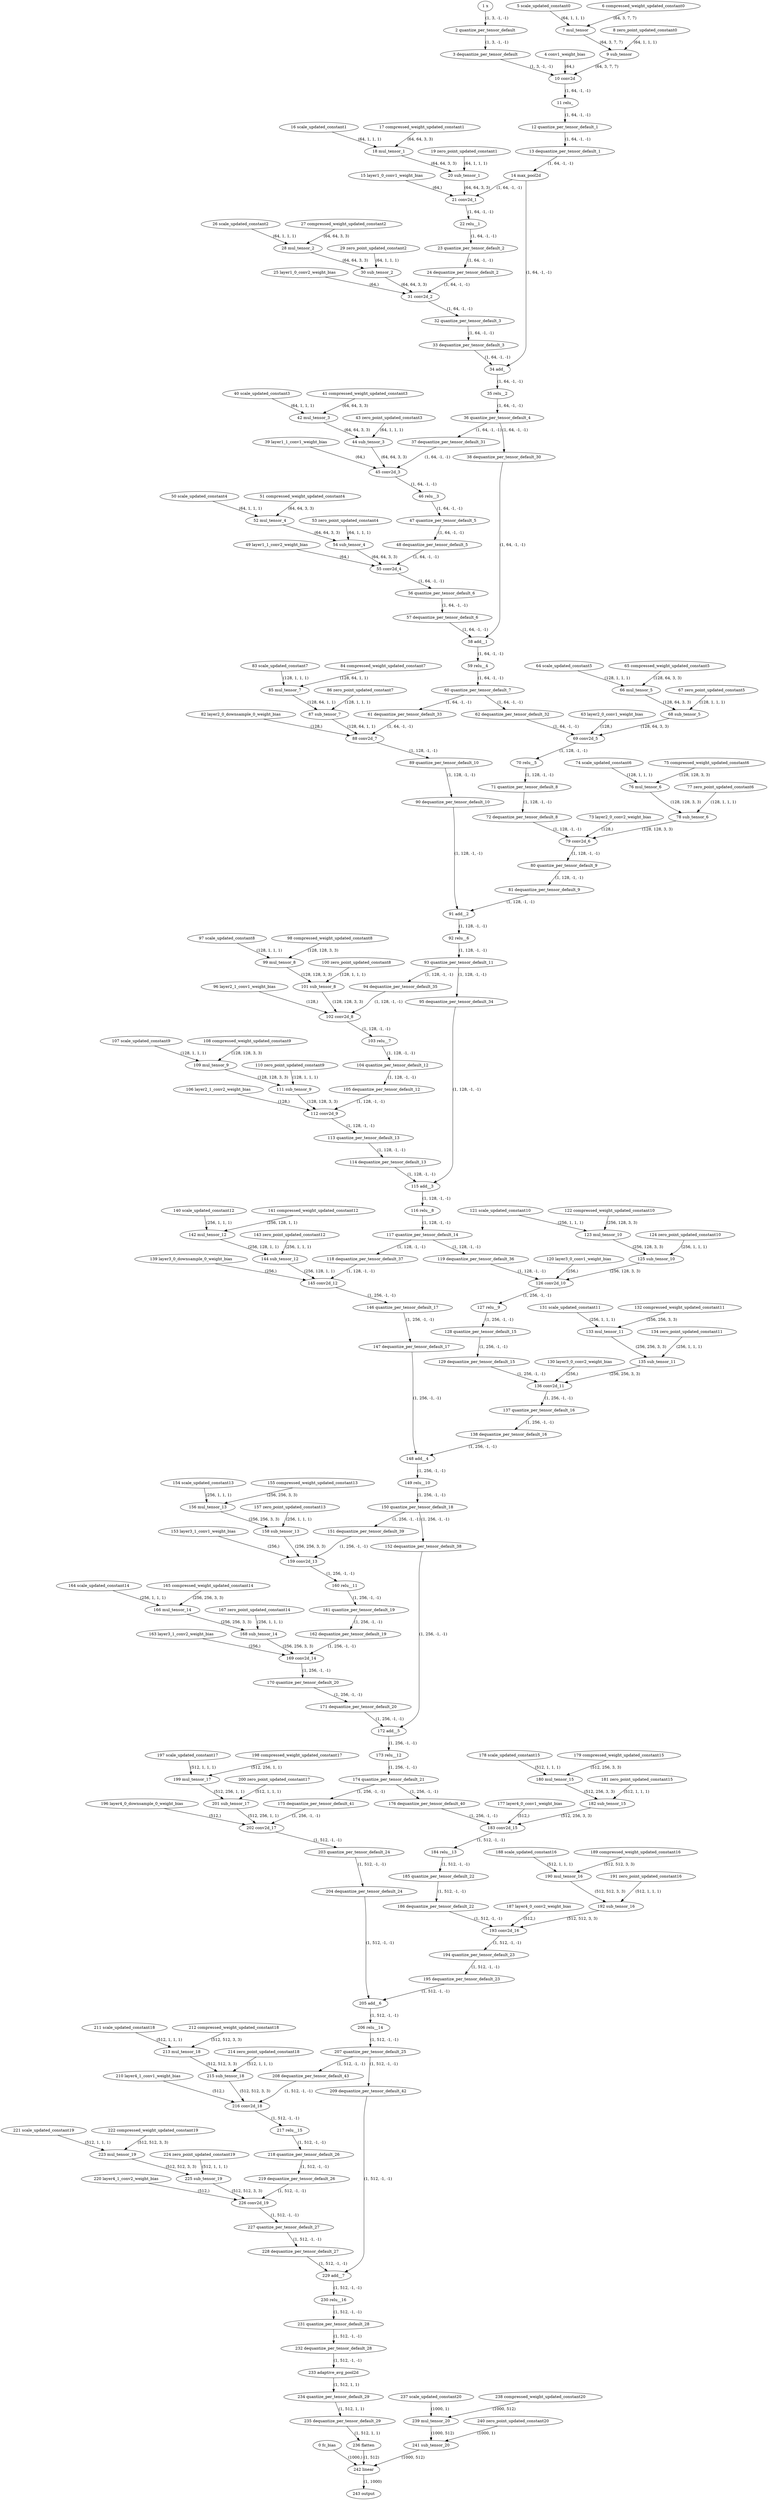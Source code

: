 strict digraph {
"0 fc_bias" [id=0, type="get_attr"];
"1 x" [id=1, type=input];
"2 quantize_per_tensor_default" [id=2, type="quantize_per_tensor"];
"3 dequantize_per_tensor_default" [id=3, type="dequantize_per_tensor"];
"4 conv1_weight_bias" [id=4, type="get_attr"];
"5 scale_updated_constant0" [id=5, type="get_attr"];
"6 compressed_weight_updated_constant0" [id=6, type="get_attr"];
"7 mul_tensor" [id=7, type=mul];
"8 zero_point_updated_constant0" [id=8, type="get_attr"];
"9 sub_tensor" [id=9, type=sub];
"10 conv2d" [id=10, type=conv2d];
"11 relu_" [id=11, type="relu_"];
"12 quantize_per_tensor_default_1" [id=12, type="quantize_per_tensor"];
"13 dequantize_per_tensor_default_1" [id=13, type="dequantize_per_tensor"];
"14 max_pool2d" [id=14, type="max_pool2d"];
"15 layer1_0_conv1_weight_bias" [id=15, type="get_attr"];
"16 scale_updated_constant1" [id=16, type="get_attr"];
"17 compressed_weight_updated_constant1" [id=17, type="get_attr"];
"18 mul_tensor_1" [id=18, type=mul];
"19 zero_point_updated_constant1" [id=19, type="get_attr"];
"20 sub_tensor_1" [id=20, type=sub];
"21 conv2d_1" [id=21, type=conv2d];
"22 relu__1" [id=22, type="relu_"];
"23 quantize_per_tensor_default_2" [id=23, type="quantize_per_tensor"];
"24 dequantize_per_tensor_default_2" [id=24, type="dequantize_per_tensor"];
"25 layer1_0_conv2_weight_bias" [id=25, type="get_attr"];
"26 scale_updated_constant2" [id=26, type="get_attr"];
"27 compressed_weight_updated_constant2" [id=27, type="get_attr"];
"28 mul_tensor_2" [id=28, type=mul];
"29 zero_point_updated_constant2" [id=29, type="get_attr"];
"30 sub_tensor_2" [id=30, type=sub];
"31 conv2d_2" [id=31, type=conv2d];
"32 quantize_per_tensor_default_3" [id=32, type="quantize_per_tensor"];
"33 dequantize_per_tensor_default_3" [id=33, type="dequantize_per_tensor"];
"34 add_" [id=34, type="add_"];
"35 relu__2" [id=35, type="relu_"];
"36 quantize_per_tensor_default_4" [id=36, type="quantize_per_tensor"];
"37 dequantize_per_tensor_default_31" [id=37, type="dequantize_per_tensor"];
"38 dequantize_per_tensor_default_30" [id=38, type="dequantize_per_tensor"];
"39 layer1_1_conv1_weight_bias" [id=39, type="get_attr"];
"40 scale_updated_constant3" [id=40, type="get_attr"];
"41 compressed_weight_updated_constant3" [id=41, type="get_attr"];
"42 mul_tensor_3" [id=42, type=mul];
"43 zero_point_updated_constant3" [id=43, type="get_attr"];
"44 sub_tensor_3" [id=44, type=sub];
"45 conv2d_3" [id=45, type=conv2d];
"46 relu__3" [id=46, type="relu_"];
"47 quantize_per_tensor_default_5" [id=47, type="quantize_per_tensor"];
"48 dequantize_per_tensor_default_5" [id=48, type="dequantize_per_tensor"];
"49 layer1_1_conv2_weight_bias" [id=49, type="get_attr"];
"50 scale_updated_constant4" [id=50, type="get_attr"];
"51 compressed_weight_updated_constant4" [id=51, type="get_attr"];
"52 mul_tensor_4" [id=52, type=mul];
"53 zero_point_updated_constant4" [id=53, type="get_attr"];
"54 sub_tensor_4" [id=54, type=sub];
"55 conv2d_4" [id=55, type=conv2d];
"56 quantize_per_tensor_default_6" [id=56, type="quantize_per_tensor"];
"57 dequantize_per_tensor_default_6" [id=57, type="dequantize_per_tensor"];
"58 add__1" [id=58, type="add_"];
"59 relu__4" [id=59, type="relu_"];
"60 quantize_per_tensor_default_7" [id=60, type="quantize_per_tensor"];
"61 dequantize_per_tensor_default_33" [id=61, type="dequantize_per_tensor"];
"62 dequantize_per_tensor_default_32" [id=62, type="dequantize_per_tensor"];
"63 layer2_0_conv1_weight_bias" [id=63, type="get_attr"];
"64 scale_updated_constant5" [id=64, type="get_attr"];
"65 compressed_weight_updated_constant5" [id=65, type="get_attr"];
"66 mul_tensor_5" [id=66, type=mul];
"67 zero_point_updated_constant5" [id=67, type="get_attr"];
"68 sub_tensor_5" [id=68, type=sub];
"69 conv2d_5" [id=69, type=conv2d];
"70 relu__5" [id=70, type="relu_"];
"71 quantize_per_tensor_default_8" [id=71, type="quantize_per_tensor"];
"72 dequantize_per_tensor_default_8" [id=72, type="dequantize_per_tensor"];
"73 layer2_0_conv2_weight_bias" [id=73, type="get_attr"];
"74 scale_updated_constant6" [id=74, type="get_attr"];
"75 compressed_weight_updated_constant6" [id=75, type="get_attr"];
"76 mul_tensor_6" [id=76, type=mul];
"77 zero_point_updated_constant6" [id=77, type="get_attr"];
"78 sub_tensor_6" [id=78, type=sub];
"79 conv2d_6" [id=79, type=conv2d];
"80 quantize_per_tensor_default_9" [id=80, type="quantize_per_tensor"];
"81 dequantize_per_tensor_default_9" [id=81, type="dequantize_per_tensor"];
"82 layer2_0_downsample_0_weight_bias" [id=82, type="get_attr"];
"83 scale_updated_constant7" [id=83, type="get_attr"];
"84 compressed_weight_updated_constant7" [id=84, type="get_attr"];
"85 mul_tensor_7" [id=85, type=mul];
"86 zero_point_updated_constant7" [id=86, type="get_attr"];
"87 sub_tensor_7" [id=87, type=sub];
"88 conv2d_7" [id=88, type=conv2d];
"89 quantize_per_tensor_default_10" [id=89, type="quantize_per_tensor"];
"90 dequantize_per_tensor_default_10" [id=90, type="dequantize_per_tensor"];
"91 add__2" [id=91, type="add_"];
"92 relu__6" [id=92, type="relu_"];
"93 quantize_per_tensor_default_11" [id=93, type="quantize_per_tensor"];
"94 dequantize_per_tensor_default_35" [id=94, type="dequantize_per_tensor"];
"95 dequantize_per_tensor_default_34" [id=95, type="dequantize_per_tensor"];
"96 layer2_1_conv1_weight_bias" [id=96, type="get_attr"];
"97 scale_updated_constant8" [id=97, type="get_attr"];
"98 compressed_weight_updated_constant8" [id=98, type="get_attr"];
"99 mul_tensor_8" [id=99, type=mul];
"100 zero_point_updated_constant8" [id=100, type="get_attr"];
"101 sub_tensor_8" [id=101, type=sub];
"102 conv2d_8" [id=102, type=conv2d];
"103 relu__7" [id=103, type="relu_"];
"104 quantize_per_tensor_default_12" [id=104, type="quantize_per_tensor"];
"105 dequantize_per_tensor_default_12" [id=105, type="dequantize_per_tensor"];
"106 layer2_1_conv2_weight_bias" [id=106, type="get_attr"];
"107 scale_updated_constant9" [id=107, type="get_attr"];
"108 compressed_weight_updated_constant9" [id=108, type="get_attr"];
"109 mul_tensor_9" [id=109, type=mul];
"110 zero_point_updated_constant9" [id=110, type="get_attr"];
"111 sub_tensor_9" [id=111, type=sub];
"112 conv2d_9" [id=112, type=conv2d];
"113 quantize_per_tensor_default_13" [id=113, type="quantize_per_tensor"];
"114 dequantize_per_tensor_default_13" [id=114, type="dequantize_per_tensor"];
"115 add__3" [id=115, type="add_"];
"116 relu__8" [id=116, type="relu_"];
"117 quantize_per_tensor_default_14" [id=117, type="quantize_per_tensor"];
"118 dequantize_per_tensor_default_37" [id=118, type="dequantize_per_tensor"];
"119 dequantize_per_tensor_default_36" [id=119, type="dequantize_per_tensor"];
"120 layer3_0_conv1_weight_bias" [id=120, type="get_attr"];
"121 scale_updated_constant10" [id=121, type="get_attr"];
"122 compressed_weight_updated_constant10" [id=122, type="get_attr"];
"123 mul_tensor_10" [id=123, type=mul];
"124 zero_point_updated_constant10" [id=124, type="get_attr"];
"125 sub_tensor_10" [id=125, type=sub];
"126 conv2d_10" [id=126, type=conv2d];
"127 relu__9" [id=127, type="relu_"];
"128 quantize_per_tensor_default_15" [id=128, type="quantize_per_tensor"];
"129 dequantize_per_tensor_default_15" [id=129, type="dequantize_per_tensor"];
"130 layer3_0_conv2_weight_bias" [id=130, type="get_attr"];
"131 scale_updated_constant11" [id=131, type="get_attr"];
"132 compressed_weight_updated_constant11" [id=132, type="get_attr"];
"133 mul_tensor_11" [id=133, type=mul];
"134 zero_point_updated_constant11" [id=134, type="get_attr"];
"135 sub_tensor_11" [id=135, type=sub];
"136 conv2d_11" [id=136, type=conv2d];
"137 quantize_per_tensor_default_16" [id=137, type="quantize_per_tensor"];
"138 dequantize_per_tensor_default_16" [id=138, type="dequantize_per_tensor"];
"139 layer3_0_downsample_0_weight_bias" [id=139, type="get_attr"];
"140 scale_updated_constant12" [id=140, type="get_attr"];
"141 compressed_weight_updated_constant12" [id=141, type="get_attr"];
"142 mul_tensor_12" [id=142, type=mul];
"143 zero_point_updated_constant12" [id=143, type="get_attr"];
"144 sub_tensor_12" [id=144, type=sub];
"145 conv2d_12" [id=145, type=conv2d];
"146 quantize_per_tensor_default_17" [id=146, type="quantize_per_tensor"];
"147 dequantize_per_tensor_default_17" [id=147, type="dequantize_per_tensor"];
"148 add__4" [id=148, type="add_"];
"149 relu__10" [id=149, type="relu_"];
"150 quantize_per_tensor_default_18" [id=150, type="quantize_per_tensor"];
"151 dequantize_per_tensor_default_39" [id=151, type="dequantize_per_tensor"];
"152 dequantize_per_tensor_default_38" [id=152, type="dequantize_per_tensor"];
"153 layer3_1_conv1_weight_bias" [id=153, type="get_attr"];
"154 scale_updated_constant13" [id=154, type="get_attr"];
"155 compressed_weight_updated_constant13" [id=155, type="get_attr"];
"156 mul_tensor_13" [id=156, type=mul];
"157 zero_point_updated_constant13" [id=157, type="get_attr"];
"158 sub_tensor_13" [id=158, type=sub];
"159 conv2d_13" [id=159, type=conv2d];
"160 relu__11" [id=160, type="relu_"];
"161 quantize_per_tensor_default_19" [id=161, type="quantize_per_tensor"];
"162 dequantize_per_tensor_default_19" [id=162, type="dequantize_per_tensor"];
"163 layer3_1_conv2_weight_bias" [id=163, type="get_attr"];
"164 scale_updated_constant14" [id=164, type="get_attr"];
"165 compressed_weight_updated_constant14" [id=165, type="get_attr"];
"166 mul_tensor_14" [id=166, type=mul];
"167 zero_point_updated_constant14" [id=167, type="get_attr"];
"168 sub_tensor_14" [id=168, type=sub];
"169 conv2d_14" [id=169, type=conv2d];
"170 quantize_per_tensor_default_20" [id=170, type="quantize_per_tensor"];
"171 dequantize_per_tensor_default_20" [id=171, type="dequantize_per_tensor"];
"172 add__5" [id=172, type="add_"];
"173 relu__12" [id=173, type="relu_"];
"174 quantize_per_tensor_default_21" [id=174, type="quantize_per_tensor"];
"175 dequantize_per_tensor_default_41" [id=175, type="dequantize_per_tensor"];
"176 dequantize_per_tensor_default_40" [id=176, type="dequantize_per_tensor"];
"177 layer4_0_conv1_weight_bias" [id=177, type="get_attr"];
"178 scale_updated_constant15" [id=178, type="get_attr"];
"179 compressed_weight_updated_constant15" [id=179, type="get_attr"];
"180 mul_tensor_15" [id=180, type=mul];
"181 zero_point_updated_constant15" [id=181, type="get_attr"];
"182 sub_tensor_15" [id=182, type=sub];
"183 conv2d_15" [id=183, type=conv2d];
"184 relu__13" [id=184, type="relu_"];
"185 quantize_per_tensor_default_22" [id=185, type="quantize_per_tensor"];
"186 dequantize_per_tensor_default_22" [id=186, type="dequantize_per_tensor"];
"187 layer4_0_conv2_weight_bias" [id=187, type="get_attr"];
"188 scale_updated_constant16" [id=188, type="get_attr"];
"189 compressed_weight_updated_constant16" [id=189, type="get_attr"];
"190 mul_tensor_16" [id=190, type=mul];
"191 zero_point_updated_constant16" [id=191, type="get_attr"];
"192 sub_tensor_16" [id=192, type=sub];
"193 conv2d_16" [id=193, type=conv2d];
"194 quantize_per_tensor_default_23" [id=194, type="quantize_per_tensor"];
"195 dequantize_per_tensor_default_23" [id=195, type="dequantize_per_tensor"];
"196 layer4_0_downsample_0_weight_bias" [id=196, type="get_attr"];
"197 scale_updated_constant17" [id=197, type="get_attr"];
"198 compressed_weight_updated_constant17" [id=198, type="get_attr"];
"199 mul_tensor_17" [id=199, type=mul];
"200 zero_point_updated_constant17" [id=200, type="get_attr"];
"201 sub_tensor_17" [id=201, type=sub];
"202 conv2d_17" [id=202, type=conv2d];
"203 quantize_per_tensor_default_24" [id=203, type="quantize_per_tensor"];
"204 dequantize_per_tensor_default_24" [id=204, type="dequantize_per_tensor"];
"205 add__6" [id=205, type="add_"];
"206 relu__14" [id=206, type="relu_"];
"207 quantize_per_tensor_default_25" [id=207, type="quantize_per_tensor"];
"208 dequantize_per_tensor_default_43" [id=208, type="dequantize_per_tensor"];
"209 dequantize_per_tensor_default_42" [id=209, type="dequantize_per_tensor"];
"210 layer4_1_conv1_weight_bias" [id=210, type="get_attr"];
"211 scale_updated_constant18" [id=211, type="get_attr"];
"212 compressed_weight_updated_constant18" [id=212, type="get_attr"];
"213 mul_tensor_18" [id=213, type=mul];
"214 zero_point_updated_constant18" [id=214, type="get_attr"];
"215 sub_tensor_18" [id=215, type=sub];
"216 conv2d_18" [id=216, type=conv2d];
"217 relu__15" [id=217, type="relu_"];
"218 quantize_per_tensor_default_26" [id=218, type="quantize_per_tensor"];
"219 dequantize_per_tensor_default_26" [id=219, type="dequantize_per_tensor"];
"220 layer4_1_conv2_weight_bias" [id=220, type="get_attr"];
"221 scale_updated_constant19" [id=221, type="get_attr"];
"222 compressed_weight_updated_constant19" [id=222, type="get_attr"];
"223 mul_tensor_19" [id=223, type=mul];
"224 zero_point_updated_constant19" [id=224, type="get_attr"];
"225 sub_tensor_19" [id=225, type=sub];
"226 conv2d_19" [id=226, type=conv2d];
"227 quantize_per_tensor_default_27" [id=227, type="quantize_per_tensor"];
"228 dequantize_per_tensor_default_27" [id=228, type="dequantize_per_tensor"];
"229 add__7" [id=229, type="add_"];
"230 relu__16" [id=230, type="relu_"];
"231 quantize_per_tensor_default_28" [id=231, type="quantize_per_tensor"];
"232 dequantize_per_tensor_default_28" [id=232, type="dequantize_per_tensor"];
"233 adaptive_avg_pool2d" [id=233, type="adaptive_avg_pool2d"];
"234 quantize_per_tensor_default_29" [id=234, type="quantize_per_tensor"];
"235 dequantize_per_tensor_default_29" [id=235, type="dequantize_per_tensor"];
"236 flatten" [id=236, type=flatten];
"237 scale_updated_constant20" [id=237, type="get_attr"];
"238 compressed_weight_updated_constant20" [id=238, type="get_attr"];
"239 mul_tensor_20" [id=239, type=mul];
"240 zero_point_updated_constant20" [id=240, type="get_attr"];
"241 sub_tensor_20" [id=241, type=sub];
"242 linear" [id=242, type=linear];
"243 output" [id=243, type=output];
"0 fc_bias" -> "242 linear" [style=solid, label="(1000,)"];
"1 x" -> "2 quantize_per_tensor_default" [style=solid, label="(1, 3, -1, -1)"];
"2 quantize_per_tensor_default" -> "3 dequantize_per_tensor_default" [style=solid, label="(1, 3, -1, -1)"];
"3 dequantize_per_tensor_default" -> "10 conv2d" [style=solid, label="(1, 3, -1, -1)"];
"4 conv1_weight_bias" -> "10 conv2d" [style=solid, label="(64,)"];
"5 scale_updated_constant0" -> "7 mul_tensor" [style=solid, label="(64, 1, 1, 1)"];
"6 compressed_weight_updated_constant0" -> "7 mul_tensor" [style=solid, label="(64, 3, 7, 7)"];
"7 mul_tensor" -> "9 sub_tensor" [style=solid, label="(64, 3, 7, 7)"];
"8 zero_point_updated_constant0" -> "9 sub_tensor" [style=solid, label="(64, 1, 1, 1)"];
"9 sub_tensor" -> "10 conv2d" [style=solid, label="(64, 3, 7, 7)"];
"10 conv2d" -> "11 relu_" [style=solid, label="(1, 64, -1, -1)"];
"11 relu_" -> "12 quantize_per_tensor_default_1" [style=solid, label="(1, 64, -1, -1)"];
"12 quantize_per_tensor_default_1" -> "13 dequantize_per_tensor_default_1" [style=solid, label="(1, 64, -1, -1)"];
"13 dequantize_per_tensor_default_1" -> "14 max_pool2d" [style=solid, label="(1, 64, -1, -1)"];
"14 max_pool2d" -> "21 conv2d_1" [style=solid, label="(1, 64, -1, -1)"];
"14 max_pool2d" -> "34 add_" [style=solid, label="(1, 64, -1, -1)"];
"15 layer1_0_conv1_weight_bias" -> "21 conv2d_1" [style=solid, label="(64,)"];
"16 scale_updated_constant1" -> "18 mul_tensor_1" [style=solid, label="(64, 1, 1, 1)"];
"17 compressed_weight_updated_constant1" -> "18 mul_tensor_1" [style=solid, label="(64, 64, 3, 3)"];
"18 mul_tensor_1" -> "20 sub_tensor_1" [style=solid, label="(64, 64, 3, 3)"];
"19 zero_point_updated_constant1" -> "20 sub_tensor_1" [style=solid, label="(64, 1, 1, 1)"];
"20 sub_tensor_1" -> "21 conv2d_1" [style=solid, label="(64, 64, 3, 3)"];
"21 conv2d_1" -> "22 relu__1" [style=solid, label="(1, 64, -1, -1)"];
"22 relu__1" -> "23 quantize_per_tensor_default_2" [style=solid, label="(1, 64, -1, -1)"];
"23 quantize_per_tensor_default_2" -> "24 dequantize_per_tensor_default_2" [style=solid, label="(1, 64, -1, -1)"];
"24 dequantize_per_tensor_default_2" -> "31 conv2d_2" [style=solid, label="(1, 64, -1, -1)"];
"25 layer1_0_conv2_weight_bias" -> "31 conv2d_2" [style=solid, label="(64,)"];
"26 scale_updated_constant2" -> "28 mul_tensor_2" [style=solid, label="(64, 1, 1, 1)"];
"27 compressed_weight_updated_constant2" -> "28 mul_tensor_2" [style=solid, label="(64, 64, 3, 3)"];
"28 mul_tensor_2" -> "30 sub_tensor_2" [style=solid, label="(64, 64, 3, 3)"];
"29 zero_point_updated_constant2" -> "30 sub_tensor_2" [style=solid, label="(64, 1, 1, 1)"];
"30 sub_tensor_2" -> "31 conv2d_2" [style=solid, label="(64, 64, 3, 3)"];
"31 conv2d_2" -> "32 quantize_per_tensor_default_3" [style=solid, label="(1, 64, -1, -1)"];
"32 quantize_per_tensor_default_3" -> "33 dequantize_per_tensor_default_3" [style=solid, label="(1, 64, -1, -1)"];
"33 dequantize_per_tensor_default_3" -> "34 add_" [style=solid, label="(1, 64, -1, -1)"];
"34 add_" -> "35 relu__2" [style=solid, label="(1, 64, -1, -1)"];
"35 relu__2" -> "36 quantize_per_tensor_default_4" [style=solid, label="(1, 64, -1, -1)"];
"36 quantize_per_tensor_default_4" -> "37 dequantize_per_tensor_default_31" [style=solid, label="(1, 64, -1, -1)"];
"36 quantize_per_tensor_default_4" -> "38 dequantize_per_tensor_default_30" [style=solid, label="(1, 64, -1, -1)"];
"37 dequantize_per_tensor_default_31" -> "45 conv2d_3" [style=solid, label="(1, 64, -1, -1)"];
"38 dequantize_per_tensor_default_30" -> "58 add__1" [style=solid, label="(1, 64, -1, -1)"];
"39 layer1_1_conv1_weight_bias" -> "45 conv2d_3" [style=solid, label="(64,)"];
"40 scale_updated_constant3" -> "42 mul_tensor_3" [style=solid, label="(64, 1, 1, 1)"];
"41 compressed_weight_updated_constant3" -> "42 mul_tensor_3" [style=solid, label="(64, 64, 3, 3)"];
"42 mul_tensor_3" -> "44 sub_tensor_3" [style=solid, label="(64, 64, 3, 3)"];
"43 zero_point_updated_constant3" -> "44 sub_tensor_3" [style=solid, label="(64, 1, 1, 1)"];
"44 sub_tensor_3" -> "45 conv2d_3" [style=solid, label="(64, 64, 3, 3)"];
"45 conv2d_3" -> "46 relu__3" [style=solid, label="(1, 64, -1, -1)"];
"46 relu__3" -> "47 quantize_per_tensor_default_5" [style=solid, label="(1, 64, -1, -1)"];
"47 quantize_per_tensor_default_5" -> "48 dequantize_per_tensor_default_5" [style=solid, label="(1, 64, -1, -1)"];
"48 dequantize_per_tensor_default_5" -> "55 conv2d_4" [style=solid, label="(1, 64, -1, -1)"];
"49 layer1_1_conv2_weight_bias" -> "55 conv2d_4" [style=solid, label="(64,)"];
"50 scale_updated_constant4" -> "52 mul_tensor_4" [style=solid, label="(64, 1, 1, 1)"];
"51 compressed_weight_updated_constant4" -> "52 mul_tensor_4" [style=solid, label="(64, 64, 3, 3)"];
"52 mul_tensor_4" -> "54 sub_tensor_4" [style=solid, label="(64, 64, 3, 3)"];
"53 zero_point_updated_constant4" -> "54 sub_tensor_4" [style=solid, label="(64, 1, 1, 1)"];
"54 sub_tensor_4" -> "55 conv2d_4" [style=solid, label="(64, 64, 3, 3)"];
"55 conv2d_4" -> "56 quantize_per_tensor_default_6" [style=solid, label="(1, 64, -1, -1)"];
"56 quantize_per_tensor_default_6" -> "57 dequantize_per_tensor_default_6" [style=solid, label="(1, 64, -1, -1)"];
"57 dequantize_per_tensor_default_6" -> "58 add__1" [style=solid, label="(1, 64, -1, -1)"];
"58 add__1" -> "59 relu__4" [style=solid, label="(1, 64, -1, -1)"];
"59 relu__4" -> "60 quantize_per_tensor_default_7" [style=solid, label="(1, 64, -1, -1)"];
"60 quantize_per_tensor_default_7" -> "61 dequantize_per_tensor_default_33" [style=solid, label="(1, 64, -1, -1)"];
"60 quantize_per_tensor_default_7" -> "62 dequantize_per_tensor_default_32" [style=solid, label="(1, 64, -1, -1)"];
"61 dequantize_per_tensor_default_33" -> "88 conv2d_7" [style=solid, label="(1, 64, -1, -1)"];
"62 dequantize_per_tensor_default_32" -> "69 conv2d_5" [style=solid, label="(1, 64, -1, -1)"];
"63 layer2_0_conv1_weight_bias" -> "69 conv2d_5" [style=solid, label="(128,)"];
"64 scale_updated_constant5" -> "66 mul_tensor_5" [style=solid, label="(128, 1, 1, 1)"];
"65 compressed_weight_updated_constant5" -> "66 mul_tensor_5" [style=solid, label="(128, 64, 3, 3)"];
"66 mul_tensor_5" -> "68 sub_tensor_5" [style=solid, label="(128, 64, 3, 3)"];
"67 zero_point_updated_constant5" -> "68 sub_tensor_5" [style=solid, label="(128, 1, 1, 1)"];
"68 sub_tensor_5" -> "69 conv2d_5" [style=solid, label="(128, 64, 3, 3)"];
"69 conv2d_5" -> "70 relu__5" [style=solid, label="(1, 128, -1, -1)"];
"70 relu__5" -> "71 quantize_per_tensor_default_8" [style=solid, label="(1, 128, -1, -1)"];
"71 quantize_per_tensor_default_8" -> "72 dequantize_per_tensor_default_8" [style=solid, label="(1, 128, -1, -1)"];
"72 dequantize_per_tensor_default_8" -> "79 conv2d_6" [style=solid, label="(1, 128, -1, -1)"];
"73 layer2_0_conv2_weight_bias" -> "79 conv2d_6" [style=solid, label="(128,)"];
"74 scale_updated_constant6" -> "76 mul_tensor_6" [style=solid, label="(128, 1, 1, 1)"];
"75 compressed_weight_updated_constant6" -> "76 mul_tensor_6" [style=solid, label="(128, 128, 3, 3)"];
"76 mul_tensor_6" -> "78 sub_tensor_6" [style=solid, label="(128, 128, 3, 3)"];
"77 zero_point_updated_constant6" -> "78 sub_tensor_6" [style=solid, label="(128, 1, 1, 1)"];
"78 sub_tensor_6" -> "79 conv2d_6" [style=solid, label="(128, 128, 3, 3)"];
"79 conv2d_6" -> "80 quantize_per_tensor_default_9" [style=solid, label="(1, 128, -1, -1)"];
"80 quantize_per_tensor_default_9" -> "81 dequantize_per_tensor_default_9" [style=solid, label="(1, 128, -1, -1)"];
"81 dequantize_per_tensor_default_9" -> "91 add__2" [style=solid, label="(1, 128, -1, -1)"];
"82 layer2_0_downsample_0_weight_bias" -> "88 conv2d_7" [style=solid, label="(128,)"];
"83 scale_updated_constant7" -> "85 mul_tensor_7" [style=solid, label="(128, 1, 1, 1)"];
"84 compressed_weight_updated_constant7" -> "85 mul_tensor_7" [style=solid, label="(128, 64, 1, 1)"];
"85 mul_tensor_7" -> "87 sub_tensor_7" [style=solid, label="(128, 64, 1, 1)"];
"86 zero_point_updated_constant7" -> "87 sub_tensor_7" [style=solid, label="(128, 1, 1, 1)"];
"87 sub_tensor_7" -> "88 conv2d_7" [style=solid, label="(128, 64, 1, 1)"];
"88 conv2d_7" -> "89 quantize_per_tensor_default_10" [style=solid, label="(1, 128, -1, -1)"];
"89 quantize_per_tensor_default_10" -> "90 dequantize_per_tensor_default_10" [style=solid, label="(1, 128, -1, -1)"];
"90 dequantize_per_tensor_default_10" -> "91 add__2" [style=solid, label="(1, 128, -1, -1)"];
"91 add__2" -> "92 relu__6" [style=solid, label="(1, 128, -1, -1)"];
"92 relu__6" -> "93 quantize_per_tensor_default_11" [style=solid, label="(1, 128, -1, -1)"];
"93 quantize_per_tensor_default_11" -> "94 dequantize_per_tensor_default_35" [style=solid, label="(1, 128, -1, -1)"];
"93 quantize_per_tensor_default_11" -> "95 dequantize_per_tensor_default_34" [style=solid, label="(1, 128, -1, -1)"];
"94 dequantize_per_tensor_default_35" -> "102 conv2d_8" [style=solid, label="(1, 128, -1, -1)"];
"95 dequantize_per_tensor_default_34" -> "115 add__3" [style=solid, label="(1, 128, -1, -1)"];
"96 layer2_1_conv1_weight_bias" -> "102 conv2d_8" [style=solid, label="(128,)"];
"97 scale_updated_constant8" -> "99 mul_tensor_8" [style=solid, label="(128, 1, 1, 1)"];
"98 compressed_weight_updated_constant8" -> "99 mul_tensor_8" [style=solid, label="(128, 128, 3, 3)"];
"99 mul_tensor_8" -> "101 sub_tensor_8" [style=solid, label="(128, 128, 3, 3)"];
"100 zero_point_updated_constant8" -> "101 sub_tensor_8" [style=solid, label="(128, 1, 1, 1)"];
"101 sub_tensor_8" -> "102 conv2d_8" [style=solid, label="(128, 128, 3, 3)"];
"102 conv2d_8" -> "103 relu__7" [style=solid, label="(1, 128, -1, -1)"];
"103 relu__7" -> "104 quantize_per_tensor_default_12" [style=solid, label="(1, 128, -1, -1)"];
"104 quantize_per_tensor_default_12" -> "105 dequantize_per_tensor_default_12" [style=solid, label="(1, 128, -1, -1)"];
"105 dequantize_per_tensor_default_12" -> "112 conv2d_9" [style=solid, label="(1, 128, -1, -1)"];
"106 layer2_1_conv2_weight_bias" -> "112 conv2d_9" [style=solid, label="(128,)"];
"107 scale_updated_constant9" -> "109 mul_tensor_9" [style=solid, label="(128, 1, 1, 1)"];
"108 compressed_weight_updated_constant9" -> "109 mul_tensor_9" [style=solid, label="(128, 128, 3, 3)"];
"109 mul_tensor_9" -> "111 sub_tensor_9" [style=solid, label="(128, 128, 3, 3)"];
"110 zero_point_updated_constant9" -> "111 sub_tensor_9" [style=solid, label="(128, 1, 1, 1)"];
"111 sub_tensor_9" -> "112 conv2d_9" [style=solid, label="(128, 128, 3, 3)"];
"112 conv2d_9" -> "113 quantize_per_tensor_default_13" [style=solid, label="(1, 128, -1, -1)"];
"113 quantize_per_tensor_default_13" -> "114 dequantize_per_tensor_default_13" [style=solid, label="(1, 128, -1, -1)"];
"114 dequantize_per_tensor_default_13" -> "115 add__3" [style=solid, label="(1, 128, -1, -1)"];
"115 add__3" -> "116 relu__8" [style=solid, label="(1, 128, -1, -1)"];
"116 relu__8" -> "117 quantize_per_tensor_default_14" [style=solid, label="(1, 128, -1, -1)"];
"117 quantize_per_tensor_default_14" -> "118 dequantize_per_tensor_default_37" [style=solid, label="(1, 128, -1, -1)"];
"117 quantize_per_tensor_default_14" -> "119 dequantize_per_tensor_default_36" [style=solid, label="(1, 128, -1, -1)"];
"118 dequantize_per_tensor_default_37" -> "145 conv2d_12" [style=solid, label="(1, 128, -1, -1)"];
"119 dequantize_per_tensor_default_36" -> "126 conv2d_10" [style=solid, label="(1, 128, -1, -1)"];
"120 layer3_0_conv1_weight_bias" -> "126 conv2d_10" [style=solid, label="(256,)"];
"121 scale_updated_constant10" -> "123 mul_tensor_10" [style=solid, label="(256, 1, 1, 1)"];
"122 compressed_weight_updated_constant10" -> "123 mul_tensor_10" [style=solid, label="(256, 128, 3, 3)"];
"123 mul_tensor_10" -> "125 sub_tensor_10" [style=solid, label="(256, 128, 3, 3)"];
"124 zero_point_updated_constant10" -> "125 sub_tensor_10" [style=solid, label="(256, 1, 1, 1)"];
"125 sub_tensor_10" -> "126 conv2d_10" [style=solid, label="(256, 128, 3, 3)"];
"126 conv2d_10" -> "127 relu__9" [style=solid, label="(1, 256, -1, -1)"];
"127 relu__9" -> "128 quantize_per_tensor_default_15" [style=solid, label="(1, 256, -1, -1)"];
"128 quantize_per_tensor_default_15" -> "129 dequantize_per_tensor_default_15" [style=solid, label="(1, 256, -1, -1)"];
"129 dequantize_per_tensor_default_15" -> "136 conv2d_11" [style=solid, label="(1, 256, -1, -1)"];
"130 layer3_0_conv2_weight_bias" -> "136 conv2d_11" [style=solid, label="(256,)"];
"131 scale_updated_constant11" -> "133 mul_tensor_11" [style=solid, label="(256, 1, 1, 1)"];
"132 compressed_weight_updated_constant11" -> "133 mul_tensor_11" [style=solid, label="(256, 256, 3, 3)"];
"133 mul_tensor_11" -> "135 sub_tensor_11" [style=solid, label="(256, 256, 3, 3)"];
"134 zero_point_updated_constant11" -> "135 sub_tensor_11" [style=solid, label="(256, 1, 1, 1)"];
"135 sub_tensor_11" -> "136 conv2d_11" [style=solid, label="(256, 256, 3, 3)"];
"136 conv2d_11" -> "137 quantize_per_tensor_default_16" [style=solid, label="(1, 256, -1, -1)"];
"137 quantize_per_tensor_default_16" -> "138 dequantize_per_tensor_default_16" [style=solid, label="(1, 256, -1, -1)"];
"138 dequantize_per_tensor_default_16" -> "148 add__4" [style=solid, label="(1, 256, -1, -1)"];
"139 layer3_0_downsample_0_weight_bias" -> "145 conv2d_12" [style=solid, label="(256,)"];
"140 scale_updated_constant12" -> "142 mul_tensor_12" [style=solid, label="(256, 1, 1, 1)"];
"141 compressed_weight_updated_constant12" -> "142 mul_tensor_12" [style=solid, label="(256, 128, 1, 1)"];
"142 mul_tensor_12" -> "144 sub_tensor_12" [style=solid, label="(256, 128, 1, 1)"];
"143 zero_point_updated_constant12" -> "144 sub_tensor_12" [style=solid, label="(256, 1, 1, 1)"];
"144 sub_tensor_12" -> "145 conv2d_12" [style=solid, label="(256, 128, 1, 1)"];
"145 conv2d_12" -> "146 quantize_per_tensor_default_17" [style=solid, label="(1, 256, -1, -1)"];
"146 quantize_per_tensor_default_17" -> "147 dequantize_per_tensor_default_17" [style=solid, label="(1, 256, -1, -1)"];
"147 dequantize_per_tensor_default_17" -> "148 add__4" [style=solid, label="(1, 256, -1, -1)"];
"148 add__4" -> "149 relu__10" [style=solid, label="(1, 256, -1, -1)"];
"149 relu__10" -> "150 quantize_per_tensor_default_18" [style=solid, label="(1, 256, -1, -1)"];
"150 quantize_per_tensor_default_18" -> "151 dequantize_per_tensor_default_39" [style=solid, label="(1, 256, -1, -1)"];
"150 quantize_per_tensor_default_18" -> "152 dequantize_per_tensor_default_38" [style=solid, label="(1, 256, -1, -1)"];
"151 dequantize_per_tensor_default_39" -> "159 conv2d_13" [style=solid, label="(1, 256, -1, -1)"];
"152 dequantize_per_tensor_default_38" -> "172 add__5" [style=solid, label="(1, 256, -1, -1)"];
"153 layer3_1_conv1_weight_bias" -> "159 conv2d_13" [style=solid, label="(256,)"];
"154 scale_updated_constant13" -> "156 mul_tensor_13" [style=solid, label="(256, 1, 1, 1)"];
"155 compressed_weight_updated_constant13" -> "156 mul_tensor_13" [style=solid, label="(256, 256, 3, 3)"];
"156 mul_tensor_13" -> "158 sub_tensor_13" [style=solid, label="(256, 256, 3, 3)"];
"157 zero_point_updated_constant13" -> "158 sub_tensor_13" [style=solid, label="(256, 1, 1, 1)"];
"158 sub_tensor_13" -> "159 conv2d_13" [style=solid, label="(256, 256, 3, 3)"];
"159 conv2d_13" -> "160 relu__11" [style=solid, label="(1, 256, -1, -1)"];
"160 relu__11" -> "161 quantize_per_tensor_default_19" [style=solid, label="(1, 256, -1, -1)"];
"161 quantize_per_tensor_default_19" -> "162 dequantize_per_tensor_default_19" [style=solid, label="(1, 256, -1, -1)"];
"162 dequantize_per_tensor_default_19" -> "169 conv2d_14" [style=solid, label="(1, 256, -1, -1)"];
"163 layer3_1_conv2_weight_bias" -> "169 conv2d_14" [style=solid, label="(256,)"];
"164 scale_updated_constant14" -> "166 mul_tensor_14" [style=solid, label="(256, 1, 1, 1)"];
"165 compressed_weight_updated_constant14" -> "166 mul_tensor_14" [style=solid, label="(256, 256, 3, 3)"];
"166 mul_tensor_14" -> "168 sub_tensor_14" [style=solid, label="(256, 256, 3, 3)"];
"167 zero_point_updated_constant14" -> "168 sub_tensor_14" [style=solid, label="(256, 1, 1, 1)"];
"168 sub_tensor_14" -> "169 conv2d_14" [style=solid, label="(256, 256, 3, 3)"];
"169 conv2d_14" -> "170 quantize_per_tensor_default_20" [style=solid, label="(1, 256, -1, -1)"];
"170 quantize_per_tensor_default_20" -> "171 dequantize_per_tensor_default_20" [style=solid, label="(1, 256, -1, -1)"];
"171 dequantize_per_tensor_default_20" -> "172 add__5" [style=solid, label="(1, 256, -1, -1)"];
"172 add__5" -> "173 relu__12" [style=solid, label="(1, 256, -1, -1)"];
"173 relu__12" -> "174 quantize_per_tensor_default_21" [style=solid, label="(1, 256, -1, -1)"];
"174 quantize_per_tensor_default_21" -> "175 dequantize_per_tensor_default_41" [style=solid, label="(1, 256, -1, -1)"];
"174 quantize_per_tensor_default_21" -> "176 dequantize_per_tensor_default_40" [style=solid, label="(1, 256, -1, -1)"];
"175 dequantize_per_tensor_default_41" -> "202 conv2d_17" [style=solid, label="(1, 256, -1, -1)"];
"176 dequantize_per_tensor_default_40" -> "183 conv2d_15" [style=solid, label="(1, 256, -1, -1)"];
"177 layer4_0_conv1_weight_bias" -> "183 conv2d_15" [style=solid, label="(512,)"];
"178 scale_updated_constant15" -> "180 mul_tensor_15" [style=solid, label="(512, 1, 1, 1)"];
"179 compressed_weight_updated_constant15" -> "180 mul_tensor_15" [style=solid, label="(512, 256, 3, 3)"];
"180 mul_tensor_15" -> "182 sub_tensor_15" [style=solid, label="(512, 256, 3, 3)"];
"181 zero_point_updated_constant15" -> "182 sub_tensor_15" [style=solid, label="(512, 1, 1, 1)"];
"182 sub_tensor_15" -> "183 conv2d_15" [style=solid, label="(512, 256, 3, 3)"];
"183 conv2d_15" -> "184 relu__13" [style=solid, label="(1, 512, -1, -1)"];
"184 relu__13" -> "185 quantize_per_tensor_default_22" [style=solid, label="(1, 512, -1, -1)"];
"185 quantize_per_tensor_default_22" -> "186 dequantize_per_tensor_default_22" [style=solid, label="(1, 512, -1, -1)"];
"186 dequantize_per_tensor_default_22" -> "193 conv2d_16" [style=solid, label="(1, 512, -1, -1)"];
"187 layer4_0_conv2_weight_bias" -> "193 conv2d_16" [style=solid, label="(512,)"];
"188 scale_updated_constant16" -> "190 mul_tensor_16" [style=solid, label="(512, 1, 1, 1)"];
"189 compressed_weight_updated_constant16" -> "190 mul_tensor_16" [style=solid, label="(512, 512, 3, 3)"];
"190 mul_tensor_16" -> "192 sub_tensor_16" [style=solid, label="(512, 512, 3, 3)"];
"191 zero_point_updated_constant16" -> "192 sub_tensor_16" [style=solid, label="(512, 1, 1, 1)"];
"192 sub_tensor_16" -> "193 conv2d_16" [style=solid, label="(512, 512, 3, 3)"];
"193 conv2d_16" -> "194 quantize_per_tensor_default_23" [style=solid, label="(1, 512, -1, -1)"];
"194 quantize_per_tensor_default_23" -> "195 dequantize_per_tensor_default_23" [style=solid, label="(1, 512, -1, -1)"];
"195 dequantize_per_tensor_default_23" -> "205 add__6" [style=solid, label="(1, 512, -1, -1)"];
"196 layer4_0_downsample_0_weight_bias" -> "202 conv2d_17" [style=solid, label="(512,)"];
"197 scale_updated_constant17" -> "199 mul_tensor_17" [style=solid, label="(512, 1, 1, 1)"];
"198 compressed_weight_updated_constant17" -> "199 mul_tensor_17" [style=solid, label="(512, 256, 1, 1)"];
"199 mul_tensor_17" -> "201 sub_tensor_17" [style=solid, label="(512, 256, 1, 1)"];
"200 zero_point_updated_constant17" -> "201 sub_tensor_17" [style=solid, label="(512, 1, 1, 1)"];
"201 sub_tensor_17" -> "202 conv2d_17" [style=solid, label="(512, 256, 1, 1)"];
"202 conv2d_17" -> "203 quantize_per_tensor_default_24" [style=solid, label="(1, 512, -1, -1)"];
"203 quantize_per_tensor_default_24" -> "204 dequantize_per_tensor_default_24" [style=solid, label="(1, 512, -1, -1)"];
"204 dequantize_per_tensor_default_24" -> "205 add__6" [style=solid, label="(1, 512, -1, -1)"];
"205 add__6" -> "206 relu__14" [style=solid, label="(1, 512, -1, -1)"];
"206 relu__14" -> "207 quantize_per_tensor_default_25" [style=solid, label="(1, 512, -1, -1)"];
"207 quantize_per_tensor_default_25" -> "208 dequantize_per_tensor_default_43" [style=solid, label="(1, 512, -1, -1)"];
"207 quantize_per_tensor_default_25" -> "209 dequantize_per_tensor_default_42" [style=solid, label="(1, 512, -1, -1)"];
"208 dequantize_per_tensor_default_43" -> "216 conv2d_18" [style=solid, label="(1, 512, -1, -1)"];
"209 dequantize_per_tensor_default_42" -> "229 add__7" [style=solid, label="(1, 512, -1, -1)"];
"210 layer4_1_conv1_weight_bias" -> "216 conv2d_18" [style=solid, label="(512,)"];
"211 scale_updated_constant18" -> "213 mul_tensor_18" [style=solid, label="(512, 1, 1, 1)"];
"212 compressed_weight_updated_constant18" -> "213 mul_tensor_18" [style=solid, label="(512, 512, 3, 3)"];
"213 mul_tensor_18" -> "215 sub_tensor_18" [style=solid, label="(512, 512, 3, 3)"];
"214 zero_point_updated_constant18" -> "215 sub_tensor_18" [style=solid, label="(512, 1, 1, 1)"];
"215 sub_tensor_18" -> "216 conv2d_18" [style=solid, label="(512, 512, 3, 3)"];
"216 conv2d_18" -> "217 relu__15" [style=solid, label="(1, 512, -1, -1)"];
"217 relu__15" -> "218 quantize_per_tensor_default_26" [style=solid, label="(1, 512, -1, -1)"];
"218 quantize_per_tensor_default_26" -> "219 dequantize_per_tensor_default_26" [style=solid, label="(1, 512, -1, -1)"];
"219 dequantize_per_tensor_default_26" -> "226 conv2d_19" [style=solid, label="(1, 512, -1, -1)"];
"220 layer4_1_conv2_weight_bias" -> "226 conv2d_19" [style=solid, label="(512,)"];
"221 scale_updated_constant19" -> "223 mul_tensor_19" [style=solid, label="(512, 1, 1, 1)"];
"222 compressed_weight_updated_constant19" -> "223 mul_tensor_19" [style=solid, label="(512, 512, 3, 3)"];
"223 mul_tensor_19" -> "225 sub_tensor_19" [style=solid, label="(512, 512, 3, 3)"];
"224 zero_point_updated_constant19" -> "225 sub_tensor_19" [style=solid, label="(512, 1, 1, 1)"];
"225 sub_tensor_19" -> "226 conv2d_19" [style=solid, label="(512, 512, 3, 3)"];
"226 conv2d_19" -> "227 quantize_per_tensor_default_27" [style=solid, label="(1, 512, -1, -1)"];
"227 quantize_per_tensor_default_27" -> "228 dequantize_per_tensor_default_27" [style=solid, label="(1, 512, -1, -1)"];
"228 dequantize_per_tensor_default_27" -> "229 add__7" [style=solid, label="(1, 512, -1, -1)"];
"229 add__7" -> "230 relu__16" [style=solid, label="(1, 512, -1, -1)"];
"230 relu__16" -> "231 quantize_per_tensor_default_28" [style=solid, label="(1, 512, -1, -1)"];
"231 quantize_per_tensor_default_28" -> "232 dequantize_per_tensor_default_28" [style=solid, label="(1, 512, -1, -1)"];
"232 dequantize_per_tensor_default_28" -> "233 adaptive_avg_pool2d" [style=solid, label="(1, 512, -1, -1)"];
"233 adaptive_avg_pool2d" -> "234 quantize_per_tensor_default_29" [style=solid, label="(1, 512, 1, 1)"];
"234 quantize_per_tensor_default_29" -> "235 dequantize_per_tensor_default_29" [style=solid, label="(1, 512, 1, 1)"];
"235 dequantize_per_tensor_default_29" -> "236 flatten" [style=solid, label="(1, 512, 1, 1)"];
"236 flatten" -> "242 linear" [style=solid, label="(1, 512)"];
"237 scale_updated_constant20" -> "239 mul_tensor_20" [style=solid, label="(1000, 1)"];
"238 compressed_weight_updated_constant20" -> "239 mul_tensor_20" [style=solid, label="(1000, 512)"];
"239 mul_tensor_20" -> "241 sub_tensor_20" [style=solid, label="(1000, 512)"];
"240 zero_point_updated_constant20" -> "241 sub_tensor_20" [style=solid, label="(1000, 1)"];
"241 sub_tensor_20" -> "242 linear" [style=solid, label="(1000, 512)"];
"242 linear" -> "243 output" [style=solid, label="(1, 1000)"];
}

